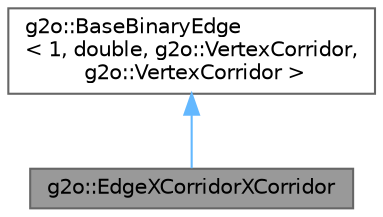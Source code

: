 digraph "g2o::EdgeXCorridorXCorridor"
{
 // LATEX_PDF_SIZE
  bgcolor="transparent";
  edge [fontname=Helvetica,fontsize=10,labelfontname=Helvetica,labelfontsize=10];
  node [fontname=Helvetica,fontsize=10,shape=box,height=0.2,width=0.4];
  Node1 [label="g2o::EdgeXCorridorXCorridor",height=0.2,width=0.4,color="gray40", fillcolor="grey60", style="filled", fontcolor="black",tooltip=" "];
  Node2 -> Node1 [dir="back",color="steelblue1",style="solid"];
  Node2 [label="g2o::BaseBinaryEdge\l\< 1, double, g2o::VertexCorridor,\l g2o::VertexCorridor \>",height=0.2,width=0.4,color="gray40", fillcolor="white", style="filled",tooltip=" "];
}
